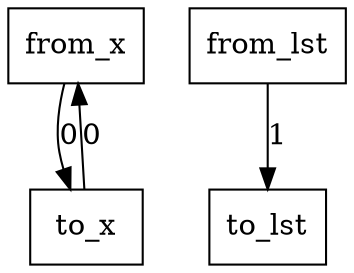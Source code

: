 digraph {
    graph [rankdir=TB
          ,bgcolor=transparent];
    node [shape=box
         ,fillcolor=white
         ,style=filled];
    0 [label=<from_x>];
    1 [label=<from_lst>];
    2 [label=<to_x>];
    3 [label=<to_lst>];
    0 -> 2 [label=0];
    1 -> 3 [label=1];
    2 -> 0 [label=0];
}
